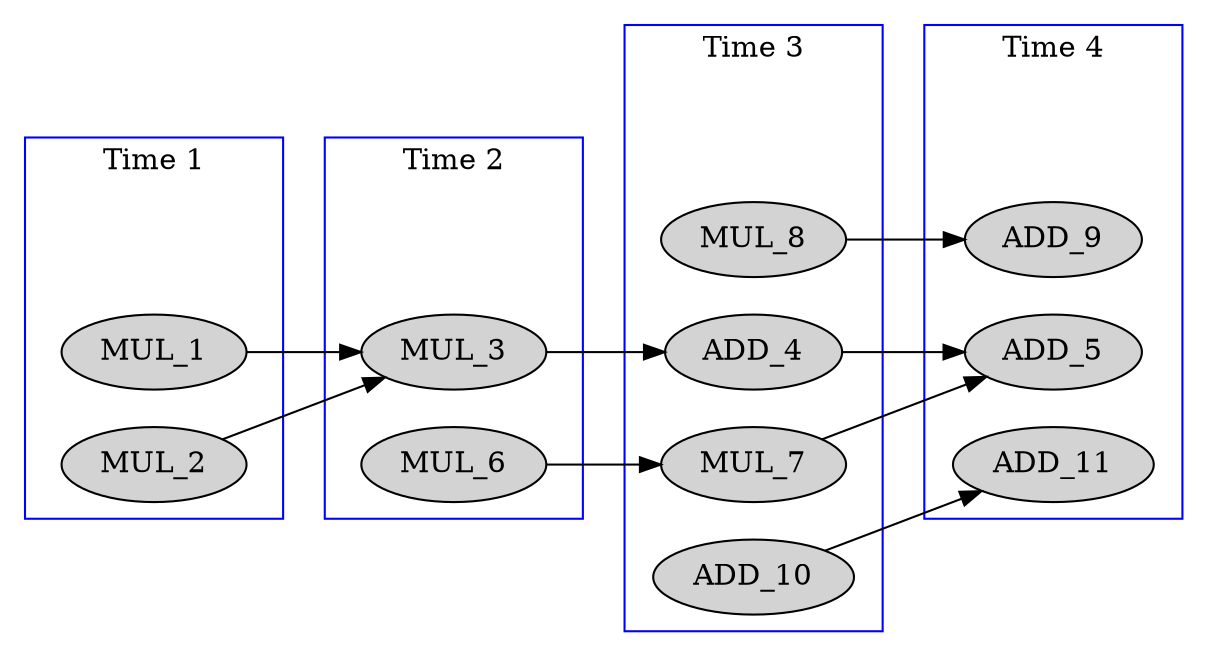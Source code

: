 digraph miine {
  rankdir = LR;
  newrank="true"
  subgraph cluster_1 {
    rank=same;
    node [style=filled];
    label = "Time 1";
    color = blue;
    pseudo_1 [style=invis];
    MUL_1
    MUL_2
  }
  subgraph cluster_2 {
    rank=same;
    node [style=filled];
    label = "Time 2";
    color = blue;
    pseudo_2 [style=invis];
    MUL_3
    MUL_6
  }
  subgraph cluster_3 {
    rank=same;
    node [style=filled];
    label = "Time 3";
    color = blue;
    pseudo_3 [style=invis];
    MUL_7
    MUL_8
    ADD_10
    ADD_4
  }
  subgraph cluster_4 {
    rank=same;
    node [style=filled];
    label = "Time 4";
    color = blue;
    pseudo_4 [style=invis];
    ADD_9
    ADD_11
    ADD_5
  }
    pseudo_1->pseudo_2 [style=invis];
    pseudo_2->pseudo_3 [style=invis];
    pseudo_3->pseudo_4 [style=invis];
    MUL_1 -> MUL_3 [ name = 0 ];
    MUL_2 -> MUL_3 [ name = 1 ];
    MUL_3 -> ADD_4 [ name = 2 ];
    ADD_4 -> ADD_5 [ name = 3 ];
    MUL_7 -> ADD_5 [ name = 4 ];
    MUL_6 -> MUL_7 [ name = 5 ];
    MUL_8 -> ADD_9 [ name = 6 ];
    ADD_10 -> ADD_11 [ name = 7 ];
}